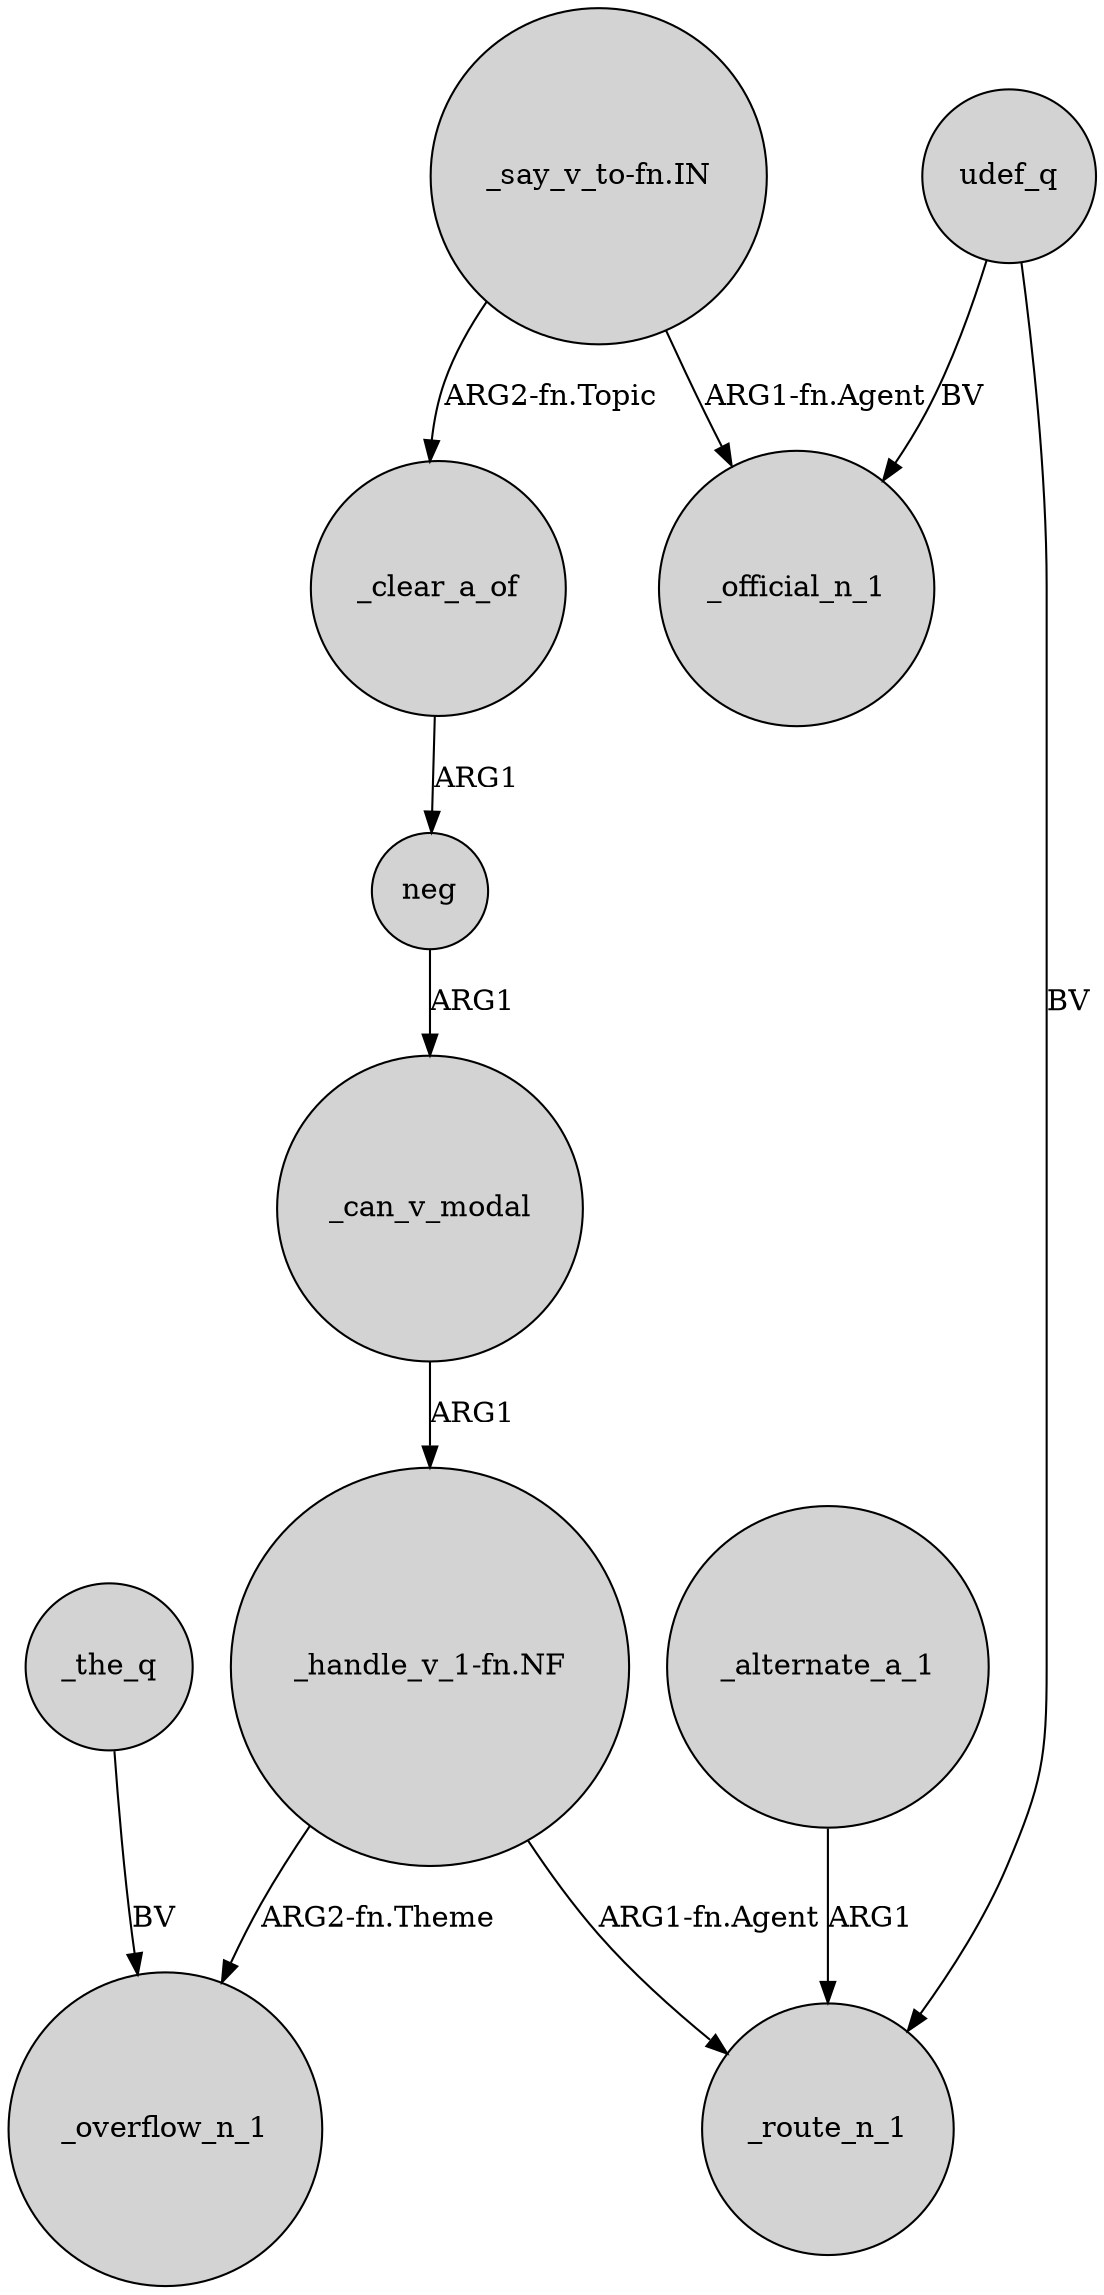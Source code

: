 digraph {
	node [shape=circle style=filled]
	neg -> _can_v_modal [label=ARG1]
	"_handle_v_1-fn.NF" -> _overflow_n_1 [label="ARG2-fn.Theme"]
	_can_v_modal -> "_handle_v_1-fn.NF" [label=ARG1]
	"_handle_v_1-fn.NF" -> _route_n_1 [label="ARG1-fn.Agent"]
	"_say_v_to-fn.IN" -> _clear_a_of [label="ARG2-fn.Topic"]
	udef_q -> _route_n_1 [label=BV]
	udef_q -> _official_n_1 [label=BV]
	_alternate_a_1 -> _route_n_1 [label=ARG1]
	_clear_a_of -> neg [label=ARG1]
	_the_q -> _overflow_n_1 [label=BV]
	"_say_v_to-fn.IN" -> _official_n_1 [label="ARG1-fn.Agent"]
}
